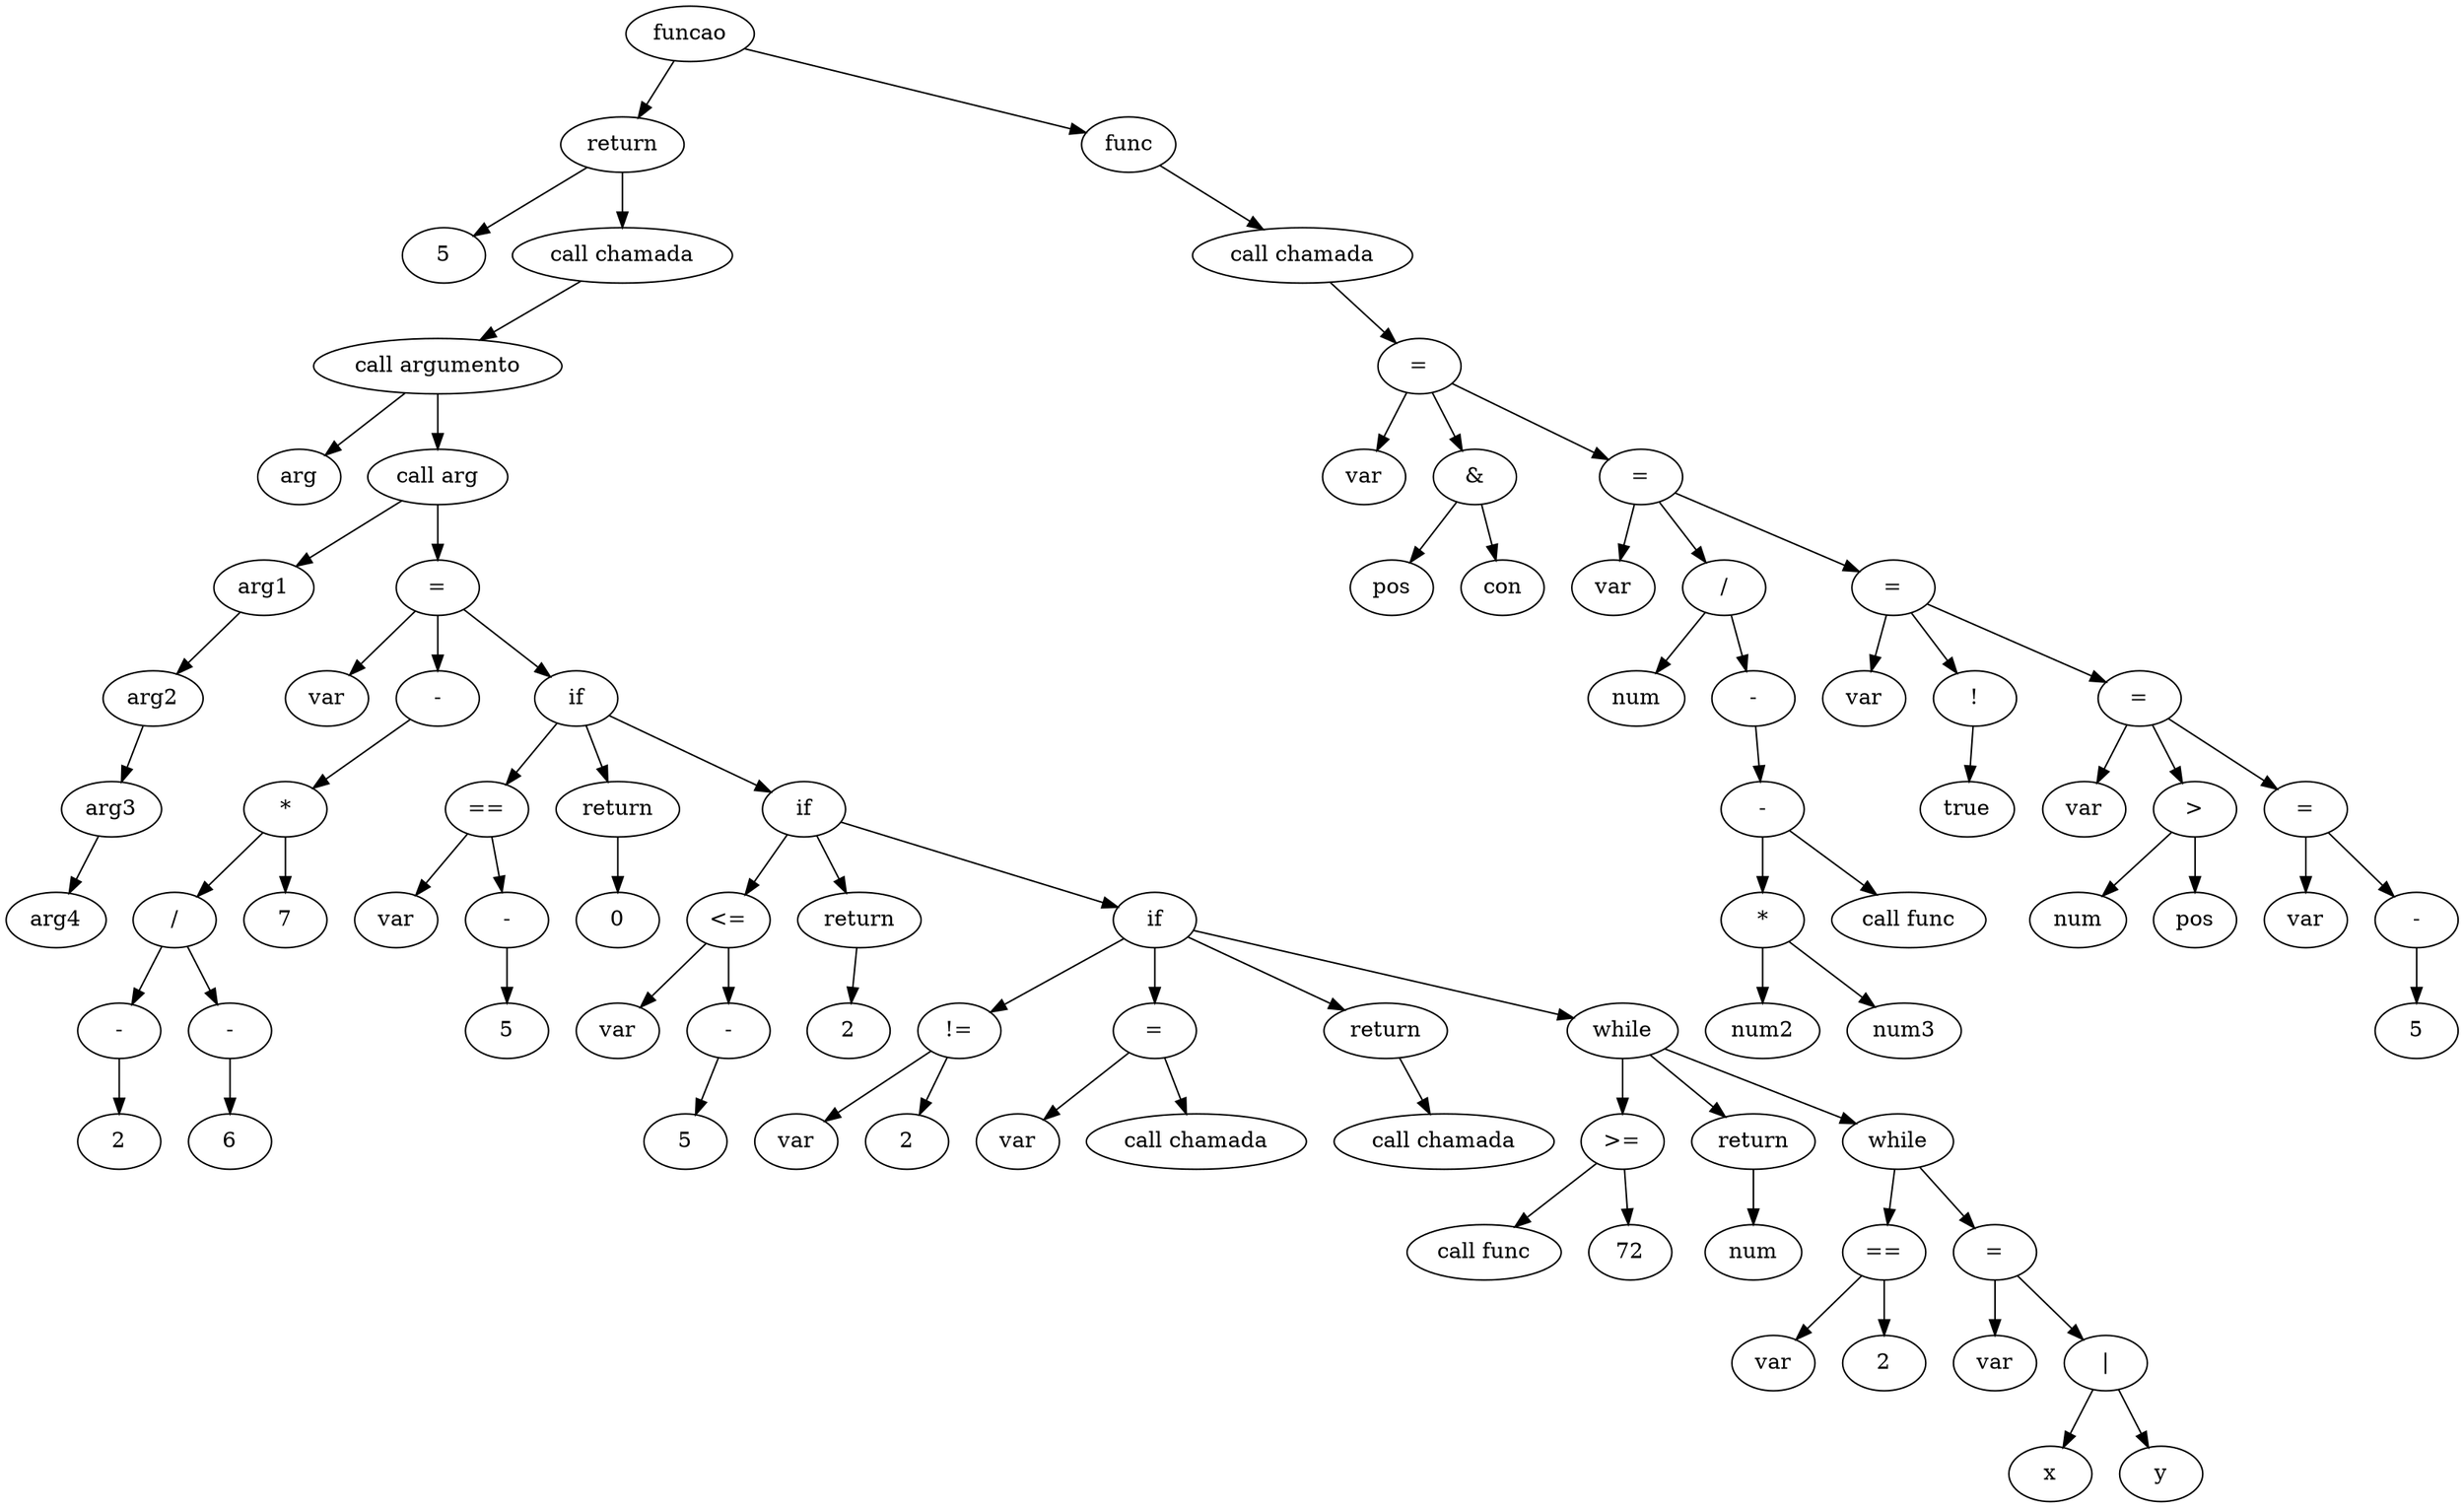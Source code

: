 # Executado assim: ./output2dot.sh 
# https://graphviz.org/doc/info/lang.html
digraph {
  x55d0b4e12490 -> x55d0b4e12550
  x55d0b4e12490 -> x55d0b4e14180
  x55d0b4e12550 -> x55d0b4e12510
  x55d0b4e12550 -> x55d0b4e126f0
  x55d0b4e126f0 -> x55d0b4e12810
  x55d0b4e12810 -> x55d0b4e12790
  x55d0b4e12810 -> x55d0b4e12b30
  x55d0b4e12b30 -> x55d0b4e128d0
  x55d0b4e12b30 -> x55d0b4e12f10
  x55d0b4e128d0 -> x55d0b4e12950
  x55d0b4e12950 -> x55d0b4e129d0
  x55d0b4e129d0 -> x55d0b4e12a50
  x55d0b4e12f10 -> x55d0b4e12f70
  x55d0b4e12f10 -> x55d0b4e12bb0
  x55d0b4e12f10 -> x55d0b4e13270
  x55d0b4e12bb0 -> x55d0b4e12e10
  x55d0b4e12e10 -> x55d0b4e12cd0
  x55d0b4e12e10 -> x55d0b4e12e90
  x55d0b4e12cd0 -> x55d0b4e12bf0
  x55d0b4e12cd0 -> x55d0b4e12d10
  x55d0b4e12bf0 -> x55d0b4e12c70
  x55d0b4e12d10 -> x55d0b4e12d90
  x55d0b4e13270 -> x55d0b4e13050
  x55d0b4e13270 -> x55d0b4e13210
  x55d0b4e13270 -> x55d0b4e13570
  x55d0b4e13050 -> x55d0b4e13010
  x55d0b4e13050 -> x55d0b4e13090
  x55d0b4e13090 -> x55d0b4e13110
  x55d0b4e13210 -> x55d0b4e131d0
  x55d0b4e13570 -> x55d0b4e13350
  x55d0b4e13570 -> x55d0b4e13510
  x55d0b4e13570 -> x55d0b4e139b0
  x55d0b4e13350 -> x55d0b4e13310
  x55d0b4e13350 -> x55d0b4e13390
  x55d0b4e13390 -> x55d0b4e13410
  x55d0b4e13510 -> x55d0b4e134d0
  x55d0b4e139b0 -> x55d0b4e13650
  x55d0b4e139b0 -> x55d0b4e137f0
  x55d0b4e139b0 -> x55d0b4e13950
  x55d0b4e139b0 -> x55d0b4e13c70
  x55d0b4e13650 -> x55d0b4e13610
  x55d0b4e13650 -> x55d0b4e136d0
  x55d0b4e137f0 -> x55d0b4e13850
  x55d0b4e137f0 -> x55d0b4e137b0
  x55d0b4e13950 -> x55d0b4e13910
  x55d0b4e13c70 -> x55d0b4e13ab0
  x55d0b4e13c70 -> x55d0b4e13c10
  x55d0b4e13c70 -> x55d0b4e14070
  x55d0b4e13ab0 -> x55d0b4e13a70
  x55d0b4e13ab0 -> x55d0b4e13b30
  x55d0b4e13c10 -> x55d0b4e13bd0
  x55d0b4e14070 -> x55d0b4e13d50
  x55d0b4e14070 -> x55d0b4e13fb0
  x55d0b4e13d50 -> x55d0b4e13d10
  x55d0b4e13d50 -> x55d0b4e13dd0
  x55d0b4e13fb0 -> x55d0b4e14010
  x55d0b4e13fb0 -> x55d0b4e13ed0
  x55d0b4e13ed0 -> x55d0b4e13e90
  x55d0b4e13ed0 -> x55d0b4e13f50
  x55d0b4e14180 -> x55d0b4e14220
  x55d0b4e14220 -> x55d0b4e14400
  x55d0b4e14400 -> x55d0b4e14460
  x55d0b4e14400 -> x55d0b4e14320
  x55d0b4e14400 -> x55d0b4e14880
  x55d0b4e14320 -> x55d0b4e142e0
  x55d0b4e14320 -> x55d0b4e143a0
  x55d0b4e14880 -> x55d0b4e148e0
  x55d0b4e14880 -> x55d0b4e14560
  x55d0b4e14880 -> x55d0b4e14a40
  x55d0b4e14560 -> x55d0b4e14520
  x55d0b4e14560 -> x55d0b4e145a0
  x55d0b4e145a0 -> x55d0b4e14740
  x55d0b4e14740 -> x55d0b4e14660
  x55d0b4e14740 -> x55d0b4e147e0
  x55d0b4e14660 -> x55d0b4e14620
  x55d0b4e14660 -> x55d0b4e146e0
  x55d0b4e14a40 -> x55d0b4e14aa0
  x55d0b4e14a40 -> x55d0b4e14960
  x55d0b4e14a40 -> x55d0b4e14c80
  x55d0b4e14960 -> x55d0b4e149e0
  x55d0b4e14c80 -> x55d0b4e14ce0
  x55d0b4e14c80 -> x55d0b4e14ba0
  x55d0b4e14c80 -> x55d0b4e14e40
  x55d0b4e14ba0 -> x55d0b4e14b60
  x55d0b4e14ba0 -> x55d0b4e14c20
  x55d0b4e14e40 -> x55d0b4e14ea0
  x55d0b4e14e40 -> x55d0b4e14d60
  x55d0b4e14d60 -> x55d0b4e14de0
  x55d0b4e12490 [label="funcao"];
  x55d0b4e12550 [label="return"];
  x55d0b4e12510 [label="5"];
  x55d0b4e126f0 [label="call chamada"];
  x55d0b4e12810 [label="call argumento"];
  x55d0b4e12790 [label="arg"];
  x55d0b4e12b30 [label="call arg"];
  x55d0b4e128d0 [label="arg1"];
  x55d0b4e12950 [label="arg2"];
  x55d0b4e129d0 [label="arg3"];
  x55d0b4e12a50 [label="arg4"];
  x55d0b4e12f10 [label="="];
  x55d0b4e12f70 [label="var"];
  x55d0b4e12bb0 [label="-"];
  x55d0b4e12e10 [label="*"];
  x55d0b4e12cd0 [label="/"];
  x55d0b4e12bf0 [label="-"];
  x55d0b4e12c70 [label="2"];
  x55d0b4e12d10 [label="-"];
  x55d0b4e12d90 [label="6"];
  x55d0b4e12e90 [label="7"];
  x55d0b4e13270 [label="if"];
  x55d0b4e13050 [label="=="];
  x55d0b4e13010 [label="var"];
  x55d0b4e13090 [label="-"];
  x55d0b4e13110 [label="5"];
  x55d0b4e13210 [label="return"];
  x55d0b4e131d0 [label="0"];
  x55d0b4e13570 [label="if"];
  x55d0b4e13350 [label="<="];
  x55d0b4e13310 [label="var"];
  x55d0b4e13390 [label="-"];
  x55d0b4e13410 [label="5"];
  x55d0b4e13510 [label="return"];
  x55d0b4e134d0 [label="2"];
  x55d0b4e139b0 [label="if"];
  x55d0b4e13650 [label="!="];
  x55d0b4e13610 [label="var"];
  x55d0b4e136d0 [label="2"];
  x55d0b4e137f0 [label="="];
  x55d0b4e13850 [label="var"];
  x55d0b4e137b0 [label="call chamada"];
  x55d0b4e13950 [label="return"];
  x55d0b4e13910 [label="call chamada"];
  x55d0b4e13c70 [label="while"];
  x55d0b4e13ab0 [label=">="];
  x55d0b4e13a70 [label="call func"];
  x55d0b4e13b30 [label="72"];
  x55d0b4e13c10 [label="return"];
  x55d0b4e13bd0 [label="num"];
  x55d0b4e14070 [label="while"];
  x55d0b4e13d50 [label="=="];
  x55d0b4e13d10 [label="var"];
  x55d0b4e13dd0 [label="2"];
  x55d0b4e13fb0 [label="="];
  x55d0b4e14010 [label="var"];
  x55d0b4e13ed0 [label="|"];
  x55d0b4e13e90 [label="x"];
  x55d0b4e13f50 [label="y"];
  x55d0b4e14180 [label="func"];
  x55d0b4e14220 [label="call chamada"];
  x55d0b4e14400 [label="="];
  x55d0b4e14460 [label="var"];
  x55d0b4e14320 [label="&"];
  x55d0b4e142e0 [label="pos"];
  x55d0b4e143a0 [label="con"];
  x55d0b4e14880 [label="="];
  x55d0b4e148e0 [label="var"];
  x55d0b4e14560 [label="/"];
  x55d0b4e14520 [label="num"];
  x55d0b4e145a0 [label="-"];
  x55d0b4e14740 [label="-"];
  x55d0b4e14660 [label="*"];
  x55d0b4e14620 [label="num2"];
  x55d0b4e146e0 [label="num3"];
  x55d0b4e147e0 [label="call func"];
  x55d0b4e14a40 [label="="];
  x55d0b4e14aa0 [label="var"];
  x55d0b4e14960 [label="!"];
  x55d0b4e149e0 [label="true"];
  x55d0b4e14c80 [label="="];
  x55d0b4e14ce0 [label="var"];
  x55d0b4e14ba0 [label=">"];
  x55d0b4e14b60 [label="num"];
  x55d0b4e14c20 [label="pos"];
  x55d0b4e14e40 [label="="];
  x55d0b4e14ea0 [label="var"];
  x55d0b4e14d60 [label="-"];
  x55d0b4e14de0 [label="5"];
}
